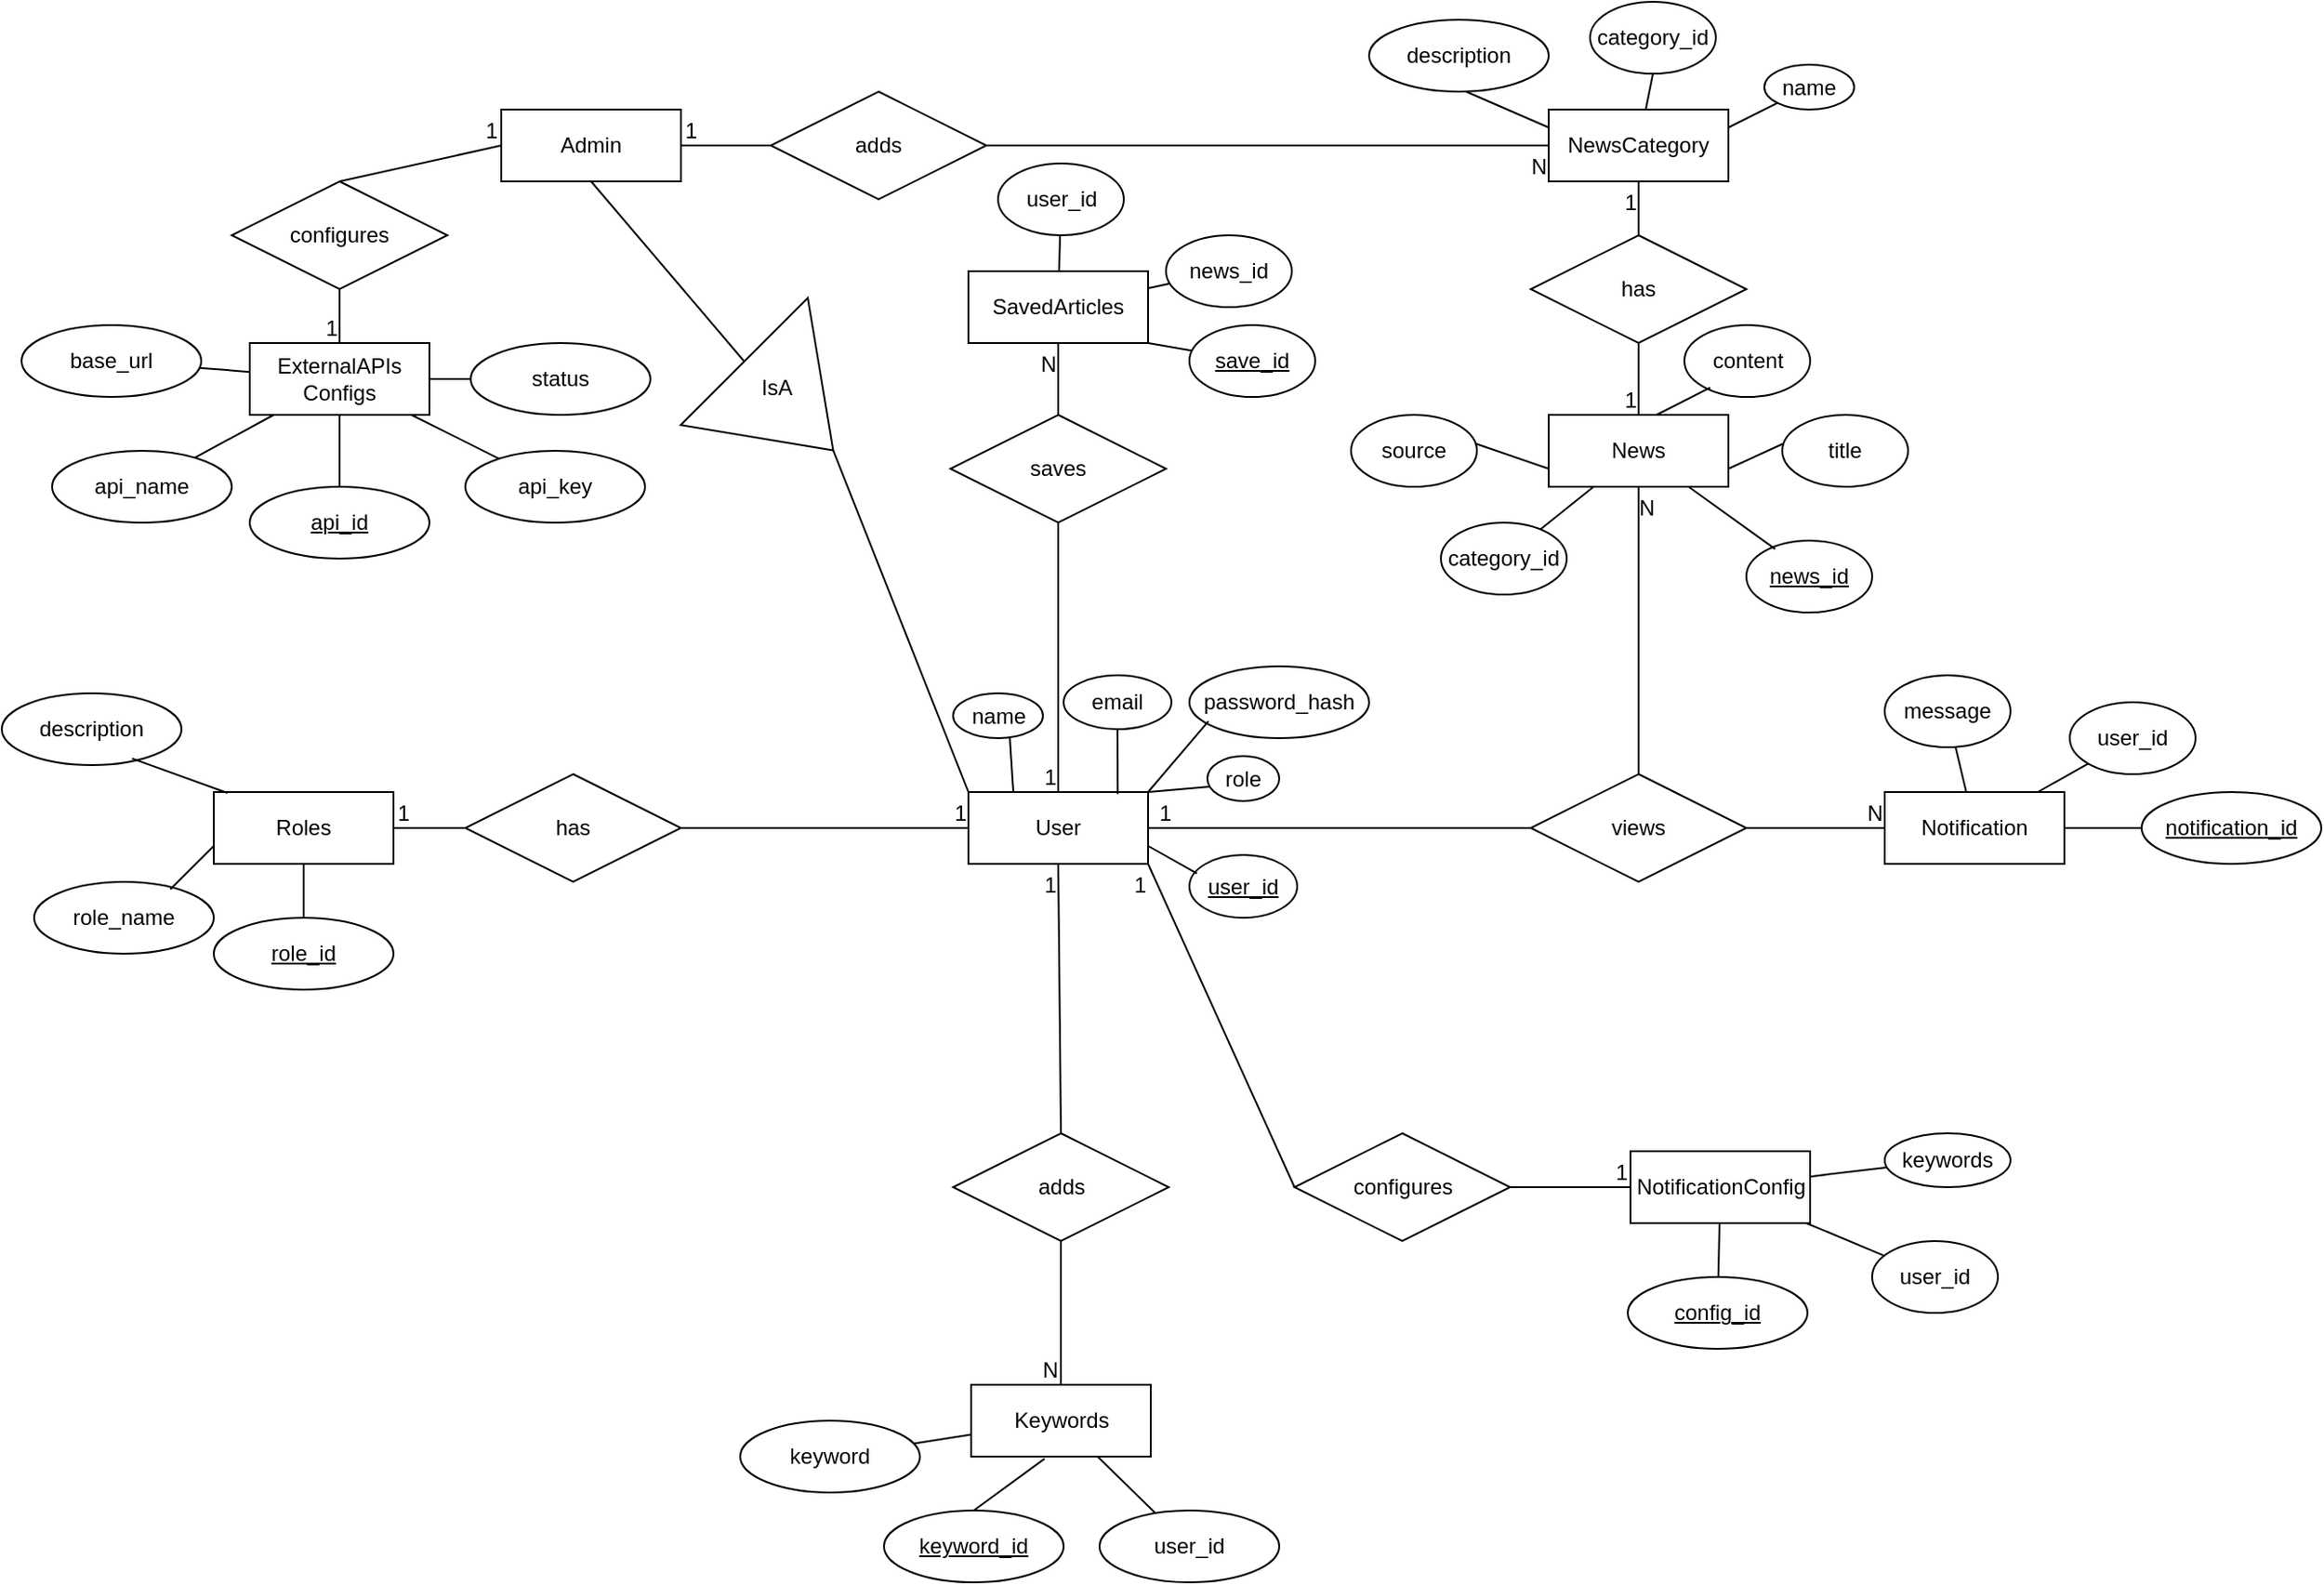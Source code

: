<mxfile version="27.1.6">
  <diagram name="Page-1" id="XsMV1pbA08V9smy5uZbe">
    <mxGraphModel dx="2571" dy="972" grid="1" gridSize="10" guides="1" tooltips="1" connect="1" arrows="1" fold="1" page="1" pageScale="1" pageWidth="827" pageHeight="1169" math="0" shadow="0">
      <root>
        <mxCell id="0" />
        <mxCell id="1" parent="0" />
        <mxCell id="-TdzUYb_KiUfpZxkLXkX-3" value="User" style="whiteSpace=wrap;html=1;align=center;" parent="1" vertex="1">
          <mxGeometry x="-3" y="580" width="100" height="40" as="geometry" />
        </mxCell>
        <mxCell id="-TdzUYb_KiUfpZxkLXkX-4" value="News" style="whiteSpace=wrap;html=1;align=center;" parent="1" vertex="1">
          <mxGeometry x="320" y="370" width="100" height="40" as="geometry" />
        </mxCell>
        <mxCell id="-TdzUYb_KiUfpZxkLXkX-5" value="SavedArticles" style="whiteSpace=wrap;html=1;align=center;" parent="1" vertex="1">
          <mxGeometry x="-3" y="290" width="100" height="40" as="geometry" />
        </mxCell>
        <mxCell id="-TdzUYb_KiUfpZxkLXkX-6" value="Notification" style="whiteSpace=wrap;html=1;align=center;" parent="1" vertex="1">
          <mxGeometry x="507" y="580" width="100" height="40" as="geometry" />
        </mxCell>
        <mxCell id="-TdzUYb_KiUfpZxkLXkX-7" value="ExternalAPIs&lt;div&gt;Configs&lt;/div&gt;" style="whiteSpace=wrap;html=1;align=center;" parent="1" vertex="1">
          <mxGeometry x="-403" y="330" width="100" height="40" as="geometry" />
        </mxCell>
        <mxCell id="-TdzUYb_KiUfpZxkLXkX-8" value="NotificationConfig" style="whiteSpace=wrap;html=1;align=center;" parent="1" vertex="1">
          <mxGeometry x="365.5" y="780" width="100" height="40" as="geometry" />
        </mxCell>
        <mxCell id="-TdzUYb_KiUfpZxkLXkX-9" value="Roles" style="whiteSpace=wrap;html=1;align=center;" parent="1" vertex="1">
          <mxGeometry x="-423" y="580" width="100" height="40" as="geometry" />
        </mxCell>
        <mxCell id="-TdzUYb_KiUfpZxkLXkX-10" value="NewsCategory" style="whiteSpace=wrap;html=1;align=center;" parent="1" vertex="1">
          <mxGeometry x="320" y="200" width="100" height="40" as="geometry" />
        </mxCell>
        <mxCell id="-TdzUYb_KiUfpZxkLXkX-11" value="Keywords" style="whiteSpace=wrap;html=1;align=center;" parent="1" vertex="1">
          <mxGeometry x="-1.5" y="910" width="100" height="40" as="geometry" />
        </mxCell>
        <mxCell id="-TdzUYb_KiUfpZxkLXkX-12" value="has" style="shape=rhombus;perimeter=rhombusPerimeter;whiteSpace=wrap;html=1;align=center;" parent="1" vertex="1">
          <mxGeometry x="-283" y="570" width="120" height="60" as="geometry" />
        </mxCell>
        <mxCell id="-TdzUYb_KiUfpZxkLXkX-17" value="" style="endArrow=none;html=1;rounded=0;exitX=1;exitY=0.5;exitDx=0;exitDy=0;entryX=0;entryY=0.5;entryDx=0;entryDy=0;" parent="1" source="-TdzUYb_KiUfpZxkLXkX-12" target="-TdzUYb_KiUfpZxkLXkX-3" edge="1">
          <mxGeometry relative="1" as="geometry">
            <mxPoint x="107" y="630" as="sourcePoint" />
            <mxPoint x="267" y="630" as="targetPoint" />
          </mxGeometry>
        </mxCell>
        <mxCell id="-TdzUYb_KiUfpZxkLXkX-18" value="1" style="resizable=0;html=1;whiteSpace=wrap;align=right;verticalAlign=bottom;" parent="-TdzUYb_KiUfpZxkLXkX-17" connectable="0" vertex="1">
          <mxGeometry x="1" relative="1" as="geometry" />
        </mxCell>
        <mxCell id="-TdzUYb_KiUfpZxkLXkX-19" value="" style="endArrow=none;html=1;rounded=0;exitX=0;exitY=0.5;exitDx=0;exitDy=0;entryX=1;entryY=0.5;entryDx=0;entryDy=0;" parent="1" source="-TdzUYb_KiUfpZxkLXkX-12" target="-TdzUYb_KiUfpZxkLXkX-9" edge="1">
          <mxGeometry relative="1" as="geometry">
            <mxPoint x="-153" y="590" as="sourcePoint" />
            <mxPoint x="-123" y="590" as="targetPoint" />
          </mxGeometry>
        </mxCell>
        <mxCell id="-TdzUYb_KiUfpZxkLXkX-20" value="1" style="resizable=0;html=1;whiteSpace=wrap;align=right;verticalAlign=bottom;" parent="-TdzUYb_KiUfpZxkLXkX-19" connectable="0" vertex="1">
          <mxGeometry x="1" relative="1" as="geometry">
            <mxPoint x="10" as="offset" />
          </mxGeometry>
        </mxCell>
        <mxCell id="-TdzUYb_KiUfpZxkLXkX-21" value="saves" style="shape=rhombus;perimeter=rhombusPerimeter;whiteSpace=wrap;html=1;align=center;" parent="1" vertex="1">
          <mxGeometry x="-13" y="370" width="120" height="60" as="geometry" />
        </mxCell>
        <mxCell id="-TdzUYb_KiUfpZxkLXkX-22" value="" style="endArrow=none;html=1;rounded=0;exitX=0.5;exitY=1;exitDx=0;exitDy=0;entryX=0.5;entryY=0;entryDx=0;entryDy=0;" parent="1" source="-TdzUYb_KiUfpZxkLXkX-21" target="-TdzUYb_KiUfpZxkLXkX-3" edge="1">
          <mxGeometry relative="1" as="geometry">
            <mxPoint x="7" y="650" as="sourcePoint" />
            <mxPoint x="37" y="650" as="targetPoint" />
          </mxGeometry>
        </mxCell>
        <mxCell id="-TdzUYb_KiUfpZxkLXkX-23" value="1" style="resizable=0;html=1;whiteSpace=wrap;align=right;verticalAlign=bottom;" parent="-TdzUYb_KiUfpZxkLXkX-22" connectable="0" vertex="1">
          <mxGeometry x="1" relative="1" as="geometry" />
        </mxCell>
        <mxCell id="-TdzUYb_KiUfpZxkLXkX-24" value="" style="endArrow=none;html=1;rounded=0;entryX=0.5;entryY=1;entryDx=0;entryDy=0;exitX=0.5;exitY=0;exitDx=0;exitDy=0;" parent="1" source="-TdzUYb_KiUfpZxkLXkX-21" target="-TdzUYb_KiUfpZxkLXkX-5" edge="1">
          <mxGeometry relative="1" as="geometry">
            <mxPoint x="37" y="470" as="sourcePoint" />
            <mxPoint x="197" y="470" as="targetPoint" />
          </mxGeometry>
        </mxCell>
        <mxCell id="-TdzUYb_KiUfpZxkLXkX-25" value="N" style="resizable=0;html=1;whiteSpace=wrap;align=right;verticalAlign=bottom;" parent="-TdzUYb_KiUfpZxkLXkX-24" connectable="0" vertex="1">
          <mxGeometry x="1" relative="1" as="geometry">
            <mxPoint y="20" as="offset" />
          </mxGeometry>
        </mxCell>
        <mxCell id="-TdzUYb_KiUfpZxkLXkX-26" value="adds" style="shape=rhombus;perimeter=rhombusPerimeter;whiteSpace=wrap;html=1;align=center;" parent="1" vertex="1">
          <mxGeometry x="-11.5" y="770" width="120" height="60" as="geometry" />
        </mxCell>
        <mxCell id="-TdzUYb_KiUfpZxkLXkX-27" value="" style="endArrow=none;html=1;rounded=0;exitX=0.5;exitY=0;exitDx=0;exitDy=0;entryX=0.5;entryY=1;entryDx=0;entryDy=0;" parent="1" source="-TdzUYb_KiUfpZxkLXkX-26" target="-TdzUYb_KiUfpZxkLXkX-3" edge="1">
          <mxGeometry relative="1" as="geometry">
            <mxPoint x="7" y="870" as="sourcePoint" />
            <mxPoint x="47" y="800" as="targetPoint" />
          </mxGeometry>
        </mxCell>
        <mxCell id="-TdzUYb_KiUfpZxkLXkX-28" value="1" style="resizable=0;html=1;whiteSpace=wrap;align=right;verticalAlign=bottom;" parent="-TdzUYb_KiUfpZxkLXkX-27" connectable="0" vertex="1">
          <mxGeometry x="1" relative="1" as="geometry">
            <mxPoint y="20" as="offset" />
          </mxGeometry>
        </mxCell>
        <mxCell id="-TdzUYb_KiUfpZxkLXkX-29" value="" style="endArrow=none;html=1;rounded=0;entryX=0.5;entryY=0;entryDx=0;entryDy=0;exitX=0.5;exitY=1;exitDx=0;exitDy=0;" parent="1" source="-TdzUYb_KiUfpZxkLXkX-26" target="-TdzUYb_KiUfpZxkLXkX-11" edge="1">
          <mxGeometry relative="1" as="geometry">
            <mxPoint x="48.5" y="860" as="sourcePoint" />
            <mxPoint x="48.5" y="770" as="targetPoint" />
          </mxGeometry>
        </mxCell>
        <mxCell id="-TdzUYb_KiUfpZxkLXkX-30" value="N" style="resizable=0;html=1;whiteSpace=wrap;align=right;verticalAlign=bottom;" parent="-TdzUYb_KiUfpZxkLXkX-29" connectable="0" vertex="1">
          <mxGeometry x="1" relative="1" as="geometry" />
        </mxCell>
        <mxCell id="-TdzUYb_KiUfpZxkLXkX-34" value="views" style="shape=rhombus;perimeter=rhombusPerimeter;whiteSpace=wrap;html=1;align=center;" parent="1" vertex="1">
          <mxGeometry x="310" y="570" width="120" height="60" as="geometry" />
        </mxCell>
        <mxCell id="-TdzUYb_KiUfpZxkLXkX-35" value="" style="endArrow=none;html=1;rounded=0;exitX=0;exitY=0.5;exitDx=0;exitDy=0;entryX=1;entryY=0.5;entryDx=0;entryDy=0;" parent="1" source="-TdzUYb_KiUfpZxkLXkX-34" target="-TdzUYb_KiUfpZxkLXkX-3" edge="1">
          <mxGeometry relative="1" as="geometry">
            <mxPoint x="47" y="560" as="sourcePoint" />
            <mxPoint x="47" y="600" as="targetPoint" />
          </mxGeometry>
        </mxCell>
        <mxCell id="-TdzUYb_KiUfpZxkLXkX-36" value="1" style="resizable=0;html=1;whiteSpace=wrap;align=right;verticalAlign=bottom;" parent="-TdzUYb_KiUfpZxkLXkX-35" connectable="0" vertex="1">
          <mxGeometry x="1" relative="1" as="geometry">
            <mxPoint x="14" as="offset" />
          </mxGeometry>
        </mxCell>
        <mxCell id="-TdzUYb_KiUfpZxkLXkX-37" value="" style="endArrow=none;html=1;rounded=0;entryX=0;entryY=0.5;entryDx=0;entryDy=0;exitX=1;exitY=0.5;exitDx=0;exitDy=0;" parent="1" source="-TdzUYb_KiUfpZxkLXkX-34" target="-TdzUYb_KiUfpZxkLXkX-6" edge="1">
          <mxGeometry relative="1" as="geometry">
            <mxPoint x="310" y="510" as="sourcePoint" />
            <mxPoint x="310" y="470" as="targetPoint" />
          </mxGeometry>
        </mxCell>
        <mxCell id="-TdzUYb_KiUfpZxkLXkX-38" value="N" style="resizable=0;html=1;whiteSpace=wrap;align=right;verticalAlign=bottom;" parent="-TdzUYb_KiUfpZxkLXkX-37" connectable="0" vertex="1">
          <mxGeometry x="1" relative="1" as="geometry" />
        </mxCell>
        <mxCell id="-TdzUYb_KiUfpZxkLXkX-39" value="configures" style="shape=rhombus;perimeter=rhombusPerimeter;whiteSpace=wrap;html=1;align=center;" parent="1" vertex="1">
          <mxGeometry x="178.5" y="770" width="120" height="60" as="geometry" />
        </mxCell>
        <mxCell id="-TdzUYb_KiUfpZxkLXkX-40" value="" style="endArrow=none;html=1;rounded=0;exitX=0;exitY=0.5;exitDx=0;exitDy=0;entryX=1;entryY=1;entryDx=0;entryDy=0;" parent="1" source="-TdzUYb_KiUfpZxkLXkX-39" target="-TdzUYb_KiUfpZxkLXkX-3" edge="1">
          <mxGeometry relative="1" as="geometry">
            <mxPoint x="227" y="650" as="sourcePoint" />
            <mxPoint x="157" y="650" as="targetPoint" />
          </mxGeometry>
        </mxCell>
        <mxCell id="-TdzUYb_KiUfpZxkLXkX-41" value="1" style="resizable=0;html=1;whiteSpace=wrap;align=right;verticalAlign=bottom;" parent="-TdzUYb_KiUfpZxkLXkX-40" connectable="0" vertex="1">
          <mxGeometry x="1" relative="1" as="geometry">
            <mxPoint y="20" as="offset" />
          </mxGeometry>
        </mxCell>
        <mxCell id="-TdzUYb_KiUfpZxkLXkX-42" value="" style="endArrow=none;html=1;rounded=0;exitX=1;exitY=0.5;exitDx=0;exitDy=0;entryX=0;entryY=0.5;entryDx=0;entryDy=0;" parent="1" source="-TdzUYb_KiUfpZxkLXkX-39" target="-TdzUYb_KiUfpZxkLXkX-8" edge="1">
          <mxGeometry relative="1" as="geometry">
            <mxPoint x="168.5" y="830" as="sourcePoint" />
            <mxPoint x="118.5" y="760" as="targetPoint" />
          </mxGeometry>
        </mxCell>
        <mxCell id="-TdzUYb_KiUfpZxkLXkX-43" value="1" style="resizable=0;html=1;whiteSpace=wrap;align=right;verticalAlign=bottom;" parent="-TdzUYb_KiUfpZxkLXkX-42" connectable="0" vertex="1">
          <mxGeometry x="1" relative="1" as="geometry" />
        </mxCell>
        <mxCell id="-TdzUYb_KiUfpZxkLXkX-44" value="" style="endArrow=none;html=1;rounded=0;entryX=0.5;entryY=1;entryDx=0;entryDy=0;exitX=0.5;exitY=0;exitDx=0;exitDy=0;" parent="1" source="-TdzUYb_KiUfpZxkLXkX-34" target="-TdzUYb_KiUfpZxkLXkX-4" edge="1">
          <mxGeometry relative="1" as="geometry">
            <mxPoint x="470" y="600" as="sourcePoint" />
            <mxPoint x="547" y="600" as="targetPoint" />
          </mxGeometry>
        </mxCell>
        <mxCell id="-TdzUYb_KiUfpZxkLXkX-45" value="N" style="resizable=0;html=1;whiteSpace=wrap;align=right;verticalAlign=bottom;" parent="-TdzUYb_KiUfpZxkLXkX-44" connectable="0" vertex="1">
          <mxGeometry x="1" relative="1" as="geometry">
            <mxPoint x="10" y="20" as="offset" />
          </mxGeometry>
        </mxCell>
        <mxCell id="-TdzUYb_KiUfpZxkLXkX-46" value="has" style="shape=rhombus;perimeter=rhombusPerimeter;whiteSpace=wrap;html=1;align=center;" parent="1" vertex="1">
          <mxGeometry x="310" y="270" width="120" height="60" as="geometry" />
        </mxCell>
        <mxCell id="-TdzUYb_KiUfpZxkLXkX-47" value="" style="endArrow=none;html=1;rounded=0;exitX=0.5;exitY=1;exitDx=0;exitDy=0;entryX=0.5;entryY=0;entryDx=0;entryDy=0;" parent="1" source="-TdzUYb_KiUfpZxkLXkX-46" target="-TdzUYb_KiUfpZxkLXkX-4" edge="1">
          <mxGeometry relative="1" as="geometry">
            <mxPoint x="717" y="340" as="sourcePoint" />
            <mxPoint x="607" y="310" as="targetPoint" />
          </mxGeometry>
        </mxCell>
        <mxCell id="-TdzUYb_KiUfpZxkLXkX-48" value="1" style="resizable=0;html=1;whiteSpace=wrap;align=right;verticalAlign=bottom;" parent="-TdzUYb_KiUfpZxkLXkX-47" connectable="0" vertex="1">
          <mxGeometry x="1" relative="1" as="geometry" />
        </mxCell>
        <mxCell id="-TdzUYb_KiUfpZxkLXkX-49" value="" style="endArrow=none;html=1;rounded=0;exitX=0.5;exitY=0;exitDx=0;exitDy=0;entryX=0.5;entryY=1;entryDx=0;entryDy=0;" parent="1" source="-TdzUYb_KiUfpZxkLXkX-46" target="-TdzUYb_KiUfpZxkLXkX-10" edge="1">
          <mxGeometry relative="1" as="geometry">
            <mxPoint x="587" y="300" as="sourcePoint" />
            <mxPoint x="400" y="290" as="targetPoint" />
          </mxGeometry>
        </mxCell>
        <mxCell id="-TdzUYb_KiUfpZxkLXkX-50" value="1" style="resizable=0;html=1;whiteSpace=wrap;align=right;verticalAlign=bottom;" parent="-TdzUYb_KiUfpZxkLXkX-49" connectable="0" vertex="1">
          <mxGeometry x="1" relative="1" as="geometry">
            <mxPoint y="20" as="offset" />
          </mxGeometry>
        </mxCell>
        <mxCell id="-TdzUYb_KiUfpZxkLXkX-53" value="" style="endArrow=none;html=1;rounded=0;exitX=0;exitY=0;exitDx=50;exitDy=0;entryX=0;entryY=0;entryDx=0;entryDy=0;exitPerimeter=0;" parent="1" source="-TdzUYb_KiUfpZxkLXkX-69" target="-TdzUYb_KiUfpZxkLXkX-3" edge="1">
          <mxGeometry relative="1" as="geometry">
            <mxPoint x="-53" y="480" as="sourcePoint" />
            <mxPoint x="47" y="590" as="targetPoint" />
          </mxGeometry>
        </mxCell>
        <mxCell id="-TdzUYb_KiUfpZxkLXkX-55" value="Admin" style="whiteSpace=wrap;html=1;align=center;" parent="1" vertex="1">
          <mxGeometry x="-263" y="200" width="100" height="40" as="geometry" />
        </mxCell>
        <mxCell id="-TdzUYb_KiUfpZxkLXkX-56" value="" style="endArrow=none;html=1;rounded=0;exitX=0.5;exitY=1;exitDx=0;exitDy=0;entryX=0.5;entryY=1;entryDx=0;entryDy=0;exitPerimeter=0;" parent="1" source="-TdzUYb_KiUfpZxkLXkX-69" target="-TdzUYb_KiUfpZxkLXkX-55" edge="1">
          <mxGeometry relative="1" as="geometry">
            <mxPoint x="-173" y="370" as="sourcePoint" />
            <mxPoint x="57" y="520" as="targetPoint" />
          </mxGeometry>
        </mxCell>
        <mxCell id="-TdzUYb_KiUfpZxkLXkX-58" value="adds" style="shape=rhombus;perimeter=rhombusPerimeter;whiteSpace=wrap;html=1;align=center;" parent="1" vertex="1">
          <mxGeometry x="-113" y="190" width="120" height="60" as="geometry" />
        </mxCell>
        <mxCell id="-TdzUYb_KiUfpZxkLXkX-59" value="" style="endArrow=none;html=1;rounded=0;exitX=0;exitY=0.5;exitDx=0;exitDy=0;entryX=1;entryY=0.5;entryDx=0;entryDy=0;" parent="1" source="-TdzUYb_KiUfpZxkLXkX-58" target="-TdzUYb_KiUfpZxkLXkX-55" edge="1">
          <mxGeometry relative="1" as="geometry">
            <mxPoint x="-183" y="400" as="sourcePoint" />
            <mxPoint x="-213" y="300" as="targetPoint" />
          </mxGeometry>
        </mxCell>
        <mxCell id="-TdzUYb_KiUfpZxkLXkX-60" value="1" style="resizable=0;html=1;whiteSpace=wrap;align=right;verticalAlign=bottom;" parent="-TdzUYb_KiUfpZxkLXkX-59" connectable="0" vertex="1">
          <mxGeometry x="1" relative="1" as="geometry">
            <mxPoint x="10" as="offset" />
          </mxGeometry>
        </mxCell>
        <mxCell id="-TdzUYb_KiUfpZxkLXkX-61" value="" style="endArrow=none;html=1;rounded=0;entryX=0;entryY=0.5;entryDx=0;entryDy=0;exitX=1;exitY=0.5;exitDx=0;exitDy=0;" parent="1" source="-TdzUYb_KiUfpZxkLXkX-58" target="-TdzUYb_KiUfpZxkLXkX-10" edge="1">
          <mxGeometry relative="1" as="geometry">
            <mxPoint x="87" y="190" as="sourcePoint" />
            <mxPoint x="87" y="150" as="targetPoint" />
          </mxGeometry>
        </mxCell>
        <mxCell id="-TdzUYb_KiUfpZxkLXkX-62" value="N" style="resizable=0;html=1;whiteSpace=wrap;align=right;verticalAlign=bottom;" parent="-TdzUYb_KiUfpZxkLXkX-61" connectable="0" vertex="1">
          <mxGeometry x="1" relative="1" as="geometry">
            <mxPoint y="20" as="offset" />
          </mxGeometry>
        </mxCell>
        <mxCell id="-TdzUYb_KiUfpZxkLXkX-63" style="edgeStyle=orthogonalEdgeStyle;rounded=0;orthogonalLoop=1;jettySize=auto;html=1;exitX=0.5;exitY=1;exitDx=0;exitDy=0;" parent="1" source="-TdzUYb_KiUfpZxkLXkX-55" target="-TdzUYb_KiUfpZxkLXkX-55" edge="1">
          <mxGeometry relative="1" as="geometry" />
        </mxCell>
        <mxCell id="-TdzUYb_KiUfpZxkLXkX-64" value="configures" style="shape=rhombus;perimeter=rhombusPerimeter;whiteSpace=wrap;html=1;align=center;" parent="1" vertex="1">
          <mxGeometry x="-413" y="240" width="120" height="60" as="geometry" />
        </mxCell>
        <mxCell id="-TdzUYb_KiUfpZxkLXkX-65" value="" style="endArrow=none;html=1;rounded=0;exitX=0.5;exitY=0;exitDx=0;exitDy=0;entryX=0;entryY=0.5;entryDx=0;entryDy=0;" parent="1" source="-TdzUYb_KiUfpZxkLXkX-64" target="-TdzUYb_KiUfpZxkLXkX-55" edge="1">
          <mxGeometry relative="1" as="geometry">
            <mxPoint x="297" y="560" as="sourcePoint" />
            <mxPoint x="364" y="560" as="targetPoint" />
          </mxGeometry>
        </mxCell>
        <mxCell id="-TdzUYb_KiUfpZxkLXkX-66" value="1" style="resizable=0;html=1;whiteSpace=wrap;align=right;verticalAlign=bottom;" parent="-TdzUYb_KiUfpZxkLXkX-65" connectable="0" vertex="1">
          <mxGeometry x="1" relative="1" as="geometry" />
        </mxCell>
        <mxCell id="-TdzUYb_KiUfpZxkLXkX-67" value="" style="endArrow=none;html=1;rounded=0;exitX=0.5;exitY=1;exitDx=0;exitDy=0;entryX=0.5;entryY=0;entryDx=0;entryDy=0;" parent="1" source="-TdzUYb_KiUfpZxkLXkX-64" target="-TdzUYb_KiUfpZxkLXkX-7" edge="1">
          <mxGeometry relative="1" as="geometry">
            <mxPoint x="-303" y="240" as="sourcePoint" />
            <mxPoint x="-213" y="220" as="targetPoint" />
          </mxGeometry>
        </mxCell>
        <mxCell id="-TdzUYb_KiUfpZxkLXkX-68" value="1" style="resizable=0;html=1;whiteSpace=wrap;align=right;verticalAlign=bottom;" parent="-TdzUYb_KiUfpZxkLXkX-67" connectable="0" vertex="1">
          <mxGeometry x="1" relative="1" as="geometry" />
        </mxCell>
        <mxCell id="-TdzUYb_KiUfpZxkLXkX-69" value="" style="verticalLabelPosition=bottom;verticalAlign=top;html=1;shape=mxgraph.basic.acute_triangle;dx=0.5;rotation=-225;" parent="1" vertex="1">
          <mxGeometry x="-153" y="330" width="100" height="70" as="geometry" />
        </mxCell>
        <mxCell id="-TdzUYb_KiUfpZxkLXkX-70" value="IsA" style="text;html=1;align=center;verticalAlign=middle;resizable=0;points=[];autosize=1;strokeColor=none;fillColor=none;" parent="1" vertex="1">
          <mxGeometry x="-130" y="340" width="40" height="30" as="geometry" />
        </mxCell>
        <mxCell id="-TdzUYb_KiUfpZxkLXkX-73" value="name" style="ellipse;whiteSpace=wrap;html=1;align=center;" parent="1" vertex="1">
          <mxGeometry x="-11.5" y="525" width="50" height="25" as="geometry" />
        </mxCell>
        <mxCell id="-TdzUYb_KiUfpZxkLXkX-74" value="email" style="ellipse;whiteSpace=wrap;html=1;align=center;" parent="1" vertex="1">
          <mxGeometry x="50" y="515" width="60" height="30" as="geometry" />
        </mxCell>
        <mxCell id="-TdzUYb_KiUfpZxkLXkX-75" value="password_hash" style="ellipse;whiteSpace=wrap;html=1;align=center;" parent="1" vertex="1">
          <mxGeometry x="120" y="510" width="100" height="40" as="geometry" />
        </mxCell>
        <mxCell id="-TdzUYb_KiUfpZxkLXkX-76" value="role" style="ellipse;whiteSpace=wrap;html=1;align=center;" parent="1" vertex="1">
          <mxGeometry x="130" y="560" width="40" height="25" as="geometry" />
        </mxCell>
        <mxCell id="-TdzUYb_KiUfpZxkLXkX-77" value="user_id" style="ellipse;whiteSpace=wrap;html=1;align=center;fontStyle=4;" parent="1" vertex="1">
          <mxGeometry x="120" y="615" width="60" height="35" as="geometry" />
        </mxCell>
        <mxCell id="-TdzUYb_KiUfpZxkLXkX-79" value="" style="endArrow=none;html=1;rounded=0;exitX=0.631;exitY=1;exitDx=0;exitDy=0;exitPerimeter=0;entryX=0.25;entryY=0;entryDx=0;entryDy=0;" parent="1" source="-TdzUYb_KiUfpZxkLXkX-73" target="-TdzUYb_KiUfpZxkLXkX-3" edge="1">
          <mxGeometry relative="1" as="geometry">
            <mxPoint x="50" y="520" as="sourcePoint" />
            <mxPoint x="210" y="520" as="targetPoint" />
          </mxGeometry>
        </mxCell>
        <mxCell id="-TdzUYb_KiUfpZxkLXkX-80" value="" style="endArrow=none;html=1;rounded=0;exitX=0.5;exitY=1;exitDx=0;exitDy=0;entryX=0.831;entryY=0.029;entryDx=0;entryDy=0;entryPerimeter=0;" parent="1" source="-TdzUYb_KiUfpZxkLXkX-74" target="-TdzUYb_KiUfpZxkLXkX-3" edge="1">
          <mxGeometry relative="1" as="geometry">
            <mxPoint x="90" y="550" as="sourcePoint" />
            <mxPoint x="92" y="580" as="targetPoint" />
          </mxGeometry>
        </mxCell>
        <mxCell id="-TdzUYb_KiUfpZxkLXkX-81" value="" style="endArrow=none;html=1;rounded=0;exitX=0.106;exitY=0.765;exitDx=0;exitDy=0;entryX=1;entryY=0;entryDx=0;entryDy=0;exitPerimeter=0;" parent="1" source="-TdzUYb_KiUfpZxkLXkX-75" target="-TdzUYb_KiUfpZxkLXkX-3" edge="1">
          <mxGeometry relative="1" as="geometry">
            <mxPoint x="110" y="550" as="sourcePoint" />
            <mxPoint x="110" y="586" as="targetPoint" />
          </mxGeometry>
        </mxCell>
        <mxCell id="-TdzUYb_KiUfpZxkLXkX-82" value="" style="endArrow=none;html=1;rounded=0;exitX=0.031;exitY=0.682;exitDx=0;exitDy=0;entryX=1;entryY=0;entryDx=0;entryDy=0;exitPerimeter=0;" parent="1" source="-TdzUYb_KiUfpZxkLXkX-76" target="-TdzUYb_KiUfpZxkLXkX-3" edge="1">
          <mxGeometry relative="1" as="geometry">
            <mxPoint x="144" y="560" as="sourcePoint" />
            <mxPoint x="110" y="599" as="targetPoint" />
          </mxGeometry>
        </mxCell>
        <mxCell id="-TdzUYb_KiUfpZxkLXkX-84" value="" style="endArrow=none;html=1;rounded=0;exitX=0.07;exitY=0.294;exitDx=0;exitDy=0;entryX=1;entryY=0.75;entryDx=0;entryDy=0;exitPerimeter=0;" parent="1" source="-TdzUYb_KiUfpZxkLXkX-77" target="-TdzUYb_KiUfpZxkLXkX-3" edge="1">
          <mxGeometry relative="1" as="geometry">
            <mxPoint x="144" y="630" as="sourcePoint" />
            <mxPoint x="110" y="633" as="targetPoint" />
          </mxGeometry>
        </mxCell>
        <mxCell id="-TdzUYb_KiUfpZxkLXkX-85" value="role_name" style="ellipse;whiteSpace=wrap;html=1;align=center;" parent="1" vertex="1">
          <mxGeometry x="-523" y="630" width="100" height="40" as="geometry" />
        </mxCell>
        <mxCell id="-TdzUYb_KiUfpZxkLXkX-86" value="role_id" style="ellipse;whiteSpace=wrap;html=1;align=center;fontStyle=4;" parent="1" vertex="1">
          <mxGeometry x="-423" y="650" width="100" height="40" as="geometry" />
        </mxCell>
        <mxCell id="-TdzUYb_KiUfpZxkLXkX-87" value="" style="endArrow=none;html=1;rounded=0;exitX=0.5;exitY=1;exitDx=0;exitDy=0;entryX=0.5;entryY=0;entryDx=0;entryDy=0;" parent="1" source="-TdzUYb_KiUfpZxkLXkX-9" target="-TdzUYb_KiUfpZxkLXkX-86" edge="1">
          <mxGeometry relative="1" as="geometry">
            <mxPoint x="-360" y="650" as="sourcePoint" />
            <mxPoint x="-358" y="680" as="targetPoint" />
          </mxGeometry>
        </mxCell>
        <mxCell id="-TdzUYb_KiUfpZxkLXkX-88" value="" style="endArrow=none;html=1;rounded=0;exitX=0;exitY=0.75;exitDx=0;exitDy=0;entryX=0.758;entryY=0.103;entryDx=0;entryDy=0;entryPerimeter=0;" parent="1" source="-TdzUYb_KiUfpZxkLXkX-9" target="-TdzUYb_KiUfpZxkLXkX-85" edge="1">
          <mxGeometry relative="1" as="geometry">
            <mxPoint x="-340" y="630" as="sourcePoint" />
            <mxPoint x="-320" y="650" as="targetPoint" />
          </mxGeometry>
        </mxCell>
        <mxCell id="zuxKne1U-OzCPCj8yrNz-1" value="keyword_id" style="ellipse;whiteSpace=wrap;html=1;align=center;fontStyle=4;" parent="1" vertex="1">
          <mxGeometry x="-50" y="980" width="100" height="40" as="geometry" />
        </mxCell>
        <mxCell id="zuxKne1U-OzCPCj8yrNz-2" value="" style="endArrow=none;html=1;rounded=0;exitX=0.409;exitY=1.03;exitDx=0;exitDy=0;entryX=0.5;entryY=0;entryDx=0;entryDy=0;exitPerimeter=0;" parent="1" source="-TdzUYb_KiUfpZxkLXkX-11" target="zuxKne1U-OzCPCj8yrNz-1" edge="1">
          <mxGeometry relative="1" as="geometry">
            <mxPoint x="38.5" y="970" as="sourcePoint" />
            <mxPoint x="53.5" y="1030" as="targetPoint" />
          </mxGeometry>
        </mxCell>
        <mxCell id="zuxKne1U-OzCPCj8yrNz-3" value="description" style="ellipse;whiteSpace=wrap;html=1;align=center;" parent="1" vertex="1">
          <mxGeometry x="-541" y="525" width="100" height="40" as="geometry" />
        </mxCell>
        <mxCell id="zuxKne1U-OzCPCj8yrNz-4" value="" style="endArrow=none;html=1;rounded=0;exitX=0.076;exitY=0.013;exitDx=0;exitDy=0;entryX=0.725;entryY=0.908;entryDx=0;entryDy=0;entryPerimeter=0;exitPerimeter=0;" parent="1" source="-TdzUYb_KiUfpZxkLXkX-9" target="zuxKne1U-OzCPCj8yrNz-3" edge="1">
          <mxGeometry relative="1" as="geometry">
            <mxPoint x="-414" y="540.0" as="sourcePoint" />
            <mxPoint x="-338" y="545" as="targetPoint" />
          </mxGeometry>
        </mxCell>
        <mxCell id="zuxKne1U-OzCPCj8yrNz-5" value="&lt;u&gt;news_id&lt;/u&gt;" style="ellipse;whiteSpace=wrap;html=1;align=center;" parent="1" vertex="1">
          <mxGeometry x="430" y="440" width="70" height="40" as="geometry" />
        </mxCell>
        <mxCell id="zuxKne1U-OzCPCj8yrNz-6" value="title" style="ellipse;whiteSpace=wrap;html=1;align=center;" parent="1" vertex="1">
          <mxGeometry x="450" y="370" width="70" height="40" as="geometry" />
        </mxCell>
        <mxCell id="zuxKne1U-OzCPCj8yrNz-7" value="content" style="ellipse;whiteSpace=wrap;html=1;align=center;" parent="1" vertex="1">
          <mxGeometry x="395.5" y="320" width="70" height="40" as="geometry" />
        </mxCell>
        <mxCell id="zuxKne1U-OzCPCj8yrNz-8" value="category_id" style="ellipse;whiteSpace=wrap;html=1;align=center;" parent="1" vertex="1">
          <mxGeometry x="260" y="430" width="70" height="40" as="geometry" />
        </mxCell>
        <mxCell id="zuxKne1U-OzCPCj8yrNz-9" value="source" style="ellipse;whiteSpace=wrap;html=1;align=center;" parent="1" vertex="1">
          <mxGeometry x="210" y="370" width="70" height="40" as="geometry" />
        </mxCell>
        <mxCell id="zuxKne1U-OzCPCj8yrNz-10" value="" style="endArrow=none;html=1;rounded=0;exitX=0;exitY=0.75;exitDx=0;exitDy=0;entryX=0.99;entryY=0.4;entryDx=0;entryDy=0;entryPerimeter=0;" parent="1" source="-TdzUYb_KiUfpZxkLXkX-4" target="zuxKne1U-OzCPCj8yrNz-9" edge="1">
          <mxGeometry relative="1" as="geometry">
            <mxPoint x="310" y="340" as="sourcePoint" />
            <mxPoint x="276" y="379" as="targetPoint" />
          </mxGeometry>
        </mxCell>
        <mxCell id="zuxKne1U-OzCPCj8yrNz-11" value="" style="endArrow=none;html=1;rounded=0;" parent="1" source="-TdzUYb_KiUfpZxkLXkX-4" target="zuxKne1U-OzCPCj8yrNz-8" edge="1">
          <mxGeometry relative="1" as="geometry">
            <mxPoint x="340" y="407" as="sourcePoint" />
            <mxPoint x="320" y="410" as="targetPoint" />
          </mxGeometry>
        </mxCell>
        <mxCell id="zuxKne1U-OzCPCj8yrNz-12" value="" style="endArrow=none;html=1;rounded=0;exitX=0.229;exitY=0.117;exitDx=0;exitDy=0;exitPerimeter=0;" parent="1" source="zuxKne1U-OzCPCj8yrNz-5" target="-TdzUYb_KiUfpZxkLXkX-4" edge="1">
          <mxGeometry relative="1" as="geometry">
            <mxPoint x="490" y="480" as="sourcePoint" />
            <mxPoint x="460" y="504" as="targetPoint" />
          </mxGeometry>
        </mxCell>
        <mxCell id="zuxKne1U-OzCPCj8yrNz-13" value="" style="endArrow=none;html=1;rounded=0;exitX=0.004;exitY=0.403;exitDx=0;exitDy=0;exitPerimeter=0;entryX=1;entryY=0.75;entryDx=0;entryDy=0;" parent="1" source="zuxKne1U-OzCPCj8yrNz-6" target="-TdzUYb_KiUfpZxkLXkX-4" edge="1">
          <mxGeometry relative="1" as="geometry">
            <mxPoint x="478" y="475" as="sourcePoint" />
            <mxPoint x="430" y="440" as="targetPoint" />
          </mxGeometry>
        </mxCell>
        <mxCell id="zuxKne1U-OzCPCj8yrNz-14" value="" style="endArrow=none;html=1;rounded=0;exitX=0.205;exitY=0.871;exitDx=0;exitDy=0;exitPerimeter=0;entryX=0.6;entryY=0;entryDx=0;entryDy=0;entryPerimeter=0;" parent="1" source="zuxKne1U-OzCPCj8yrNz-7" target="-TdzUYb_KiUfpZxkLXkX-4" edge="1">
          <mxGeometry relative="1" as="geometry">
            <mxPoint x="460" y="390" as="sourcePoint" />
            <mxPoint x="430" y="404" as="targetPoint" />
          </mxGeometry>
        </mxCell>
        <mxCell id="zuxKne1U-OzCPCj8yrNz-15" value="category_id" style="ellipse;whiteSpace=wrap;html=1;align=center;" parent="1" vertex="1">
          <mxGeometry x="343" y="140" width="70" height="40" as="geometry" />
        </mxCell>
        <mxCell id="zuxKne1U-OzCPCj8yrNz-16" value="name" style="ellipse;whiteSpace=wrap;html=1;align=center;" parent="1" vertex="1">
          <mxGeometry x="440" y="175" width="50" height="25" as="geometry" />
        </mxCell>
        <mxCell id="zuxKne1U-OzCPCj8yrNz-17" value="description" style="ellipse;whiteSpace=wrap;html=1;align=center;" parent="1" vertex="1">
          <mxGeometry x="220" y="150" width="100" height="40" as="geometry" />
        </mxCell>
        <mxCell id="zuxKne1U-OzCPCj8yrNz-19" value="" style="endArrow=none;html=1;rounded=0;entryX=0.5;entryY=1;entryDx=0;entryDy=0;" parent="1" source="-TdzUYb_KiUfpZxkLXkX-10" target="zuxKne1U-OzCPCj8yrNz-15" edge="1">
          <mxGeometry relative="1" as="geometry">
            <mxPoint x="430" y="360" as="sourcePoint" />
            <mxPoint x="400" y="375" as="targetPoint" />
          </mxGeometry>
        </mxCell>
        <mxCell id="zuxKne1U-OzCPCj8yrNz-20" value="" style="endArrow=none;html=1;rounded=0;exitX=1;exitY=0.25;exitDx=0;exitDy=0;" parent="1" source="-TdzUYb_KiUfpZxkLXkX-10" target="zuxKne1U-OzCPCj8yrNz-16" edge="1">
          <mxGeometry relative="1" as="geometry">
            <mxPoint x="400" y="200" as="sourcePoint" />
            <mxPoint x="404" y="180" as="targetPoint" />
          </mxGeometry>
        </mxCell>
        <mxCell id="zuxKne1U-OzCPCj8yrNz-21" value="" style="endArrow=none;html=1;rounded=0;entryX=0.5;entryY=1;entryDx=0;entryDy=0;exitX=0;exitY=0.25;exitDx=0;exitDy=0;" parent="1" source="-TdzUYb_KiUfpZxkLXkX-10" edge="1">
          <mxGeometry relative="1" as="geometry">
            <mxPoint x="270" y="210" as="sourcePoint" />
            <mxPoint x="274" y="190" as="targetPoint" />
          </mxGeometry>
        </mxCell>
        <mxCell id="zuxKne1U-OzCPCj8yrNz-23" value="news_id" style="ellipse;whiteSpace=wrap;html=1;align=center;" parent="1" vertex="1">
          <mxGeometry x="107" y="270" width="70" height="40" as="geometry" />
        </mxCell>
        <mxCell id="zuxKne1U-OzCPCj8yrNz-24" value="save&lt;span style=&quot;background-color: transparent; color: light-dark(rgb(0, 0, 0), rgb(255, 255, 255));&quot;&gt;_id&lt;/span&gt;" style="ellipse;whiteSpace=wrap;html=1;align=center;fontStyle=4" parent="1" vertex="1">
          <mxGeometry x="120" y="320" width="70" height="40" as="geometry" />
        </mxCell>
        <mxCell id="zuxKne1U-OzCPCj8yrNz-25" value="user_id" style="ellipse;whiteSpace=wrap;html=1;align=center;" parent="1" vertex="1">
          <mxGeometry x="13.5" y="230" width="70" height="40" as="geometry" />
        </mxCell>
        <mxCell id="zuxKne1U-OzCPCj8yrNz-26" value="" style="endArrow=none;html=1;rounded=0;entryX=1;entryY=1;entryDx=0;entryDy=0;" parent="1" source="zuxKne1U-OzCPCj8yrNz-24" target="-TdzUYb_KiUfpZxkLXkX-5" edge="1">
          <mxGeometry relative="1" as="geometry">
            <mxPoint x="134" y="350" as="sourcePoint" />
            <mxPoint x="100" y="389" as="targetPoint" />
          </mxGeometry>
        </mxCell>
        <mxCell id="zuxKne1U-OzCPCj8yrNz-27" value="" style="endArrow=none;html=1;rounded=0;" parent="1" source="-TdzUYb_KiUfpZxkLXkX-5" target="zuxKne1U-OzCPCj8yrNz-23" edge="1">
          <mxGeometry relative="1" as="geometry">
            <mxPoint x="175" y="414" as="sourcePoint" />
            <mxPoint x="150" y="410" as="targetPoint" />
          </mxGeometry>
        </mxCell>
        <mxCell id="zuxKne1U-OzCPCj8yrNz-28" value="" style="endArrow=none;html=1;rounded=0;" parent="1" source="-TdzUYb_KiUfpZxkLXkX-5" target="zuxKne1U-OzCPCj8yrNz-25" edge="1">
          <mxGeometry relative="1" as="geometry">
            <mxPoint x="15" y="274" as="sourcePoint" />
            <mxPoint x="-10" y="270" as="targetPoint" />
          </mxGeometry>
        </mxCell>
        <mxCell id="zuxKne1U-OzCPCj8yrNz-29" value="&lt;u&gt;notification_id&lt;/u&gt;" style="ellipse;whiteSpace=wrap;html=1;align=center;" parent="1" vertex="1">
          <mxGeometry x="650" y="580" width="100" height="40" as="geometry" />
        </mxCell>
        <mxCell id="zuxKne1U-OzCPCj8yrNz-30" value="user_id" style="ellipse;whiteSpace=wrap;html=1;align=center;" parent="1" vertex="1">
          <mxGeometry x="610" y="530" width="70" height="40" as="geometry" />
        </mxCell>
        <mxCell id="zuxKne1U-OzCPCj8yrNz-31" value="message" style="ellipse;whiteSpace=wrap;html=1;align=center;" parent="1" vertex="1">
          <mxGeometry x="507" y="515" width="70" height="40" as="geometry" />
        </mxCell>
        <mxCell id="zuxKne1U-OzCPCj8yrNz-32" value="" style="endArrow=none;html=1;rounded=0;" parent="1" source="zuxKne1U-OzCPCj8yrNz-29" target="-TdzUYb_KiUfpZxkLXkX-6" edge="1">
          <mxGeometry relative="1" as="geometry">
            <mxPoint x="668" y="665" as="sourcePoint" />
            <mxPoint x="620" y="630" as="targetPoint" />
          </mxGeometry>
        </mxCell>
        <mxCell id="zuxKne1U-OzCPCj8yrNz-33" value="" style="endArrow=none;html=1;rounded=0;" parent="1" source="zuxKne1U-OzCPCj8yrNz-30" target="-TdzUYb_KiUfpZxkLXkX-6" edge="1">
          <mxGeometry relative="1" as="geometry">
            <mxPoint x="673" y="710" as="sourcePoint" />
            <mxPoint x="630" y="710" as="targetPoint" />
          </mxGeometry>
        </mxCell>
        <mxCell id="zuxKne1U-OzCPCj8yrNz-34" value="" style="endArrow=none;html=1;rounded=0;" parent="1" source="zuxKne1U-OzCPCj8yrNz-31" target="-TdzUYb_KiUfpZxkLXkX-6" edge="1">
          <mxGeometry relative="1" as="geometry">
            <mxPoint x="713" y="720" as="sourcePoint" />
            <mxPoint x="670" y="720" as="targetPoint" />
          </mxGeometry>
        </mxCell>
        <mxCell id="zuxKne1U-OzCPCj8yrNz-35" value="config_id" style="ellipse;whiteSpace=wrap;html=1;align=center;fontStyle=4;" parent="1" vertex="1">
          <mxGeometry x="364" y="850" width="100" height="40" as="geometry" />
        </mxCell>
        <mxCell id="zuxKne1U-OzCPCj8yrNz-36" value="user_id" style="ellipse;whiteSpace=wrap;html=1;align=center;" parent="1" vertex="1">
          <mxGeometry x="500" y="830" width="70" height="40" as="geometry" />
        </mxCell>
        <mxCell id="zuxKne1U-OzCPCj8yrNz-37" value="keywords" style="ellipse;whiteSpace=wrap;html=1;align=center;" parent="1" vertex="1">
          <mxGeometry x="507" y="770" width="70" height="30" as="geometry" />
        </mxCell>
        <mxCell id="zuxKne1U-OzCPCj8yrNz-38" value="" style="endArrow=none;html=1;rounded=0;" parent="1" source="zuxKne1U-OzCPCj8yrNz-37" target="-TdzUYb_KiUfpZxkLXkX-8" edge="1">
          <mxGeometry relative="1" as="geometry">
            <mxPoint x="518" y="810" as="sourcePoint" />
            <mxPoint x="490" y="826" as="targetPoint" />
          </mxGeometry>
        </mxCell>
        <mxCell id="zuxKne1U-OzCPCj8yrNz-39" value="" style="endArrow=none;html=1;rounded=0;" parent="1" source="zuxKne1U-OzCPCj8yrNz-36" target="-TdzUYb_KiUfpZxkLXkX-8" edge="1">
          <mxGeometry relative="1" as="geometry">
            <mxPoint x="522" y="820" as="sourcePoint" />
            <mxPoint x="480" y="825" as="targetPoint" />
          </mxGeometry>
        </mxCell>
        <mxCell id="zuxKne1U-OzCPCj8yrNz-40" value="" style="endArrow=none;html=1;rounded=0;" parent="1" source="zuxKne1U-OzCPCj8yrNz-35" target="-TdzUYb_KiUfpZxkLXkX-8" edge="1">
          <mxGeometry relative="1" as="geometry">
            <mxPoint x="514" y="888" as="sourcePoint" />
            <mxPoint x="470" y="870" as="targetPoint" />
          </mxGeometry>
        </mxCell>
        <mxCell id="zuxKne1U-OzCPCj8yrNz-41" value="user_id" style="ellipse;whiteSpace=wrap;html=1;align=center;fontStyle=0;" parent="1" vertex="1">
          <mxGeometry x="70" y="980" width="100" height="40" as="geometry" />
        </mxCell>
        <mxCell id="zuxKne1U-OzCPCj8yrNz-42" value="keyword" style="ellipse;whiteSpace=wrap;html=1;align=center;fontStyle=0;" parent="1" vertex="1">
          <mxGeometry x="-130" y="930" width="100" height="40" as="geometry" />
        </mxCell>
        <mxCell id="zuxKne1U-OzCPCj8yrNz-43" value="" style="endArrow=none;html=1;rounded=0;" parent="1" source="-TdzUYb_KiUfpZxkLXkX-11" target="zuxKne1U-OzCPCj8yrNz-41" edge="1">
          <mxGeometry relative="1" as="geometry">
            <mxPoint x="149" y="960" as="sourcePoint" />
            <mxPoint x="110" y="989" as="targetPoint" />
          </mxGeometry>
        </mxCell>
        <mxCell id="zuxKne1U-OzCPCj8yrNz-44" value="" style="endArrow=none;html=1;rounded=0;" parent="1" source="-TdzUYb_KiUfpZxkLXkX-11" target="zuxKne1U-OzCPCj8yrNz-42" edge="1">
          <mxGeometry relative="1" as="geometry">
            <mxPoint x="89" y="960" as="sourcePoint" />
            <mxPoint x="50" y="989" as="targetPoint" />
          </mxGeometry>
        </mxCell>
        <mxCell id="zuxKne1U-OzCPCj8yrNz-45" value="api_id" style="ellipse;whiteSpace=wrap;html=1;align=center;fontStyle=4;" parent="1" vertex="1">
          <mxGeometry x="-403" y="410" width="100" height="40" as="geometry" />
        </mxCell>
        <mxCell id="zuxKne1U-OzCPCj8yrNz-46" value="api_name" style="ellipse;whiteSpace=wrap;html=1;align=center;fontStyle=0;" parent="1" vertex="1">
          <mxGeometry x="-513" y="390" width="100" height="40" as="geometry" />
        </mxCell>
        <mxCell id="zuxKne1U-OzCPCj8yrNz-47" value="base_url&lt;span style=&quot;color: rgba(0, 0, 0, 0); font-family: monospace; font-size: 0px; text-align: start; text-wrap-mode: nowrap;&quot;&gt;%3CmxGraphModel%3E%3Croot%3E%3CmxCell%20id%3D%220%22%2F%3E%3CmxCell%20id%3D%221%22%20parent%3D%220%22%2F%3E%3CmxCell%20id%3D%222%22%20value%3D%22api_name%22%20style%3D%22ellipse%3BwhiteSpace%3Dwrap%3Bhtml%3D1%3Balign%3Dcenter%3BfontStyle%3D4%3B%22%20vertex%3D%221%22%20parent%3D%221%22%3E%3CmxGeometry%20x%3D%22-513%22%20y%3D%22390%22%20width%3D%22100%22%20height%3D%2240%22%20as%3D%22geometry%22%2F%3E%3C%2FmxCell%3E%3C%2Froot%3E%3C%2FmxGraphModel%3E&lt;/span&gt;" style="ellipse;whiteSpace=wrap;html=1;align=center;fontStyle=0;" parent="1" vertex="1">
          <mxGeometry x="-530" y="320" width="100" height="40" as="geometry" />
        </mxCell>
        <mxCell id="zuxKne1U-OzCPCj8yrNz-48" value="api_key" style="ellipse;whiteSpace=wrap;html=1;align=center;fontStyle=0;" parent="1" vertex="1">
          <mxGeometry x="-283" y="390" width="100" height="40" as="geometry" />
        </mxCell>
        <mxCell id="zuxKne1U-OzCPCj8yrNz-49" value="status" style="ellipse;whiteSpace=wrap;html=1;align=center;fontStyle=0;" parent="1" vertex="1">
          <mxGeometry x="-280" y="330" width="100" height="40" as="geometry" />
        </mxCell>
        <mxCell id="zuxKne1U-OzCPCj8yrNz-50" value="" style="endArrow=none;html=1;rounded=0;" parent="1" source="zuxKne1U-OzCPCj8yrNz-45" target="-TdzUYb_KiUfpZxkLXkX-7" edge="1">
          <mxGeometry relative="1" as="geometry">
            <mxPoint x="-307" y="410" as="sourcePoint" />
            <mxPoint x="-360" y="390" as="targetPoint" />
          </mxGeometry>
        </mxCell>
        <mxCell id="zuxKne1U-OzCPCj8yrNz-51" value="" style="endArrow=none;html=1;rounded=0;" parent="1" source="zuxKne1U-OzCPCj8yrNz-46" target="-TdzUYb_KiUfpZxkLXkX-7" edge="1">
          <mxGeometry relative="1" as="geometry">
            <mxPoint x="-360" y="420" as="sourcePoint" />
            <mxPoint x="-360" y="380" as="targetPoint" />
          </mxGeometry>
        </mxCell>
        <mxCell id="zuxKne1U-OzCPCj8yrNz-52" value="" style="endArrow=none;html=1;rounded=0;" parent="1" source="zuxKne1U-OzCPCj8yrNz-47" target="-TdzUYb_KiUfpZxkLXkX-7" edge="1">
          <mxGeometry relative="1" as="geometry">
            <mxPoint x="-400" y="414" as="sourcePoint" />
            <mxPoint x="-356" y="390" as="targetPoint" />
          </mxGeometry>
        </mxCell>
        <mxCell id="zuxKne1U-OzCPCj8yrNz-53" value="" style="endArrow=none;html=1;rounded=0;" parent="1" source="-TdzUYb_KiUfpZxkLXkX-7" target="zuxKne1U-OzCPCj8yrNz-48" edge="1">
          <mxGeometry relative="1" as="geometry">
            <mxPoint x="-310" y="404" as="sourcePoint" />
            <mxPoint x="-266" y="380" as="targetPoint" />
          </mxGeometry>
        </mxCell>
        <mxCell id="zuxKne1U-OzCPCj8yrNz-54" value="" style="endArrow=none;html=1;rounded=0;" parent="1" source="-TdzUYb_KiUfpZxkLXkX-7" target="zuxKne1U-OzCPCj8yrNz-49" edge="1">
          <mxGeometry relative="1" as="geometry">
            <mxPoint x="-290" y="354" as="sourcePoint" />
            <mxPoint x="-246" y="330" as="targetPoint" />
          </mxGeometry>
        </mxCell>
      </root>
    </mxGraphModel>
  </diagram>
</mxfile>
